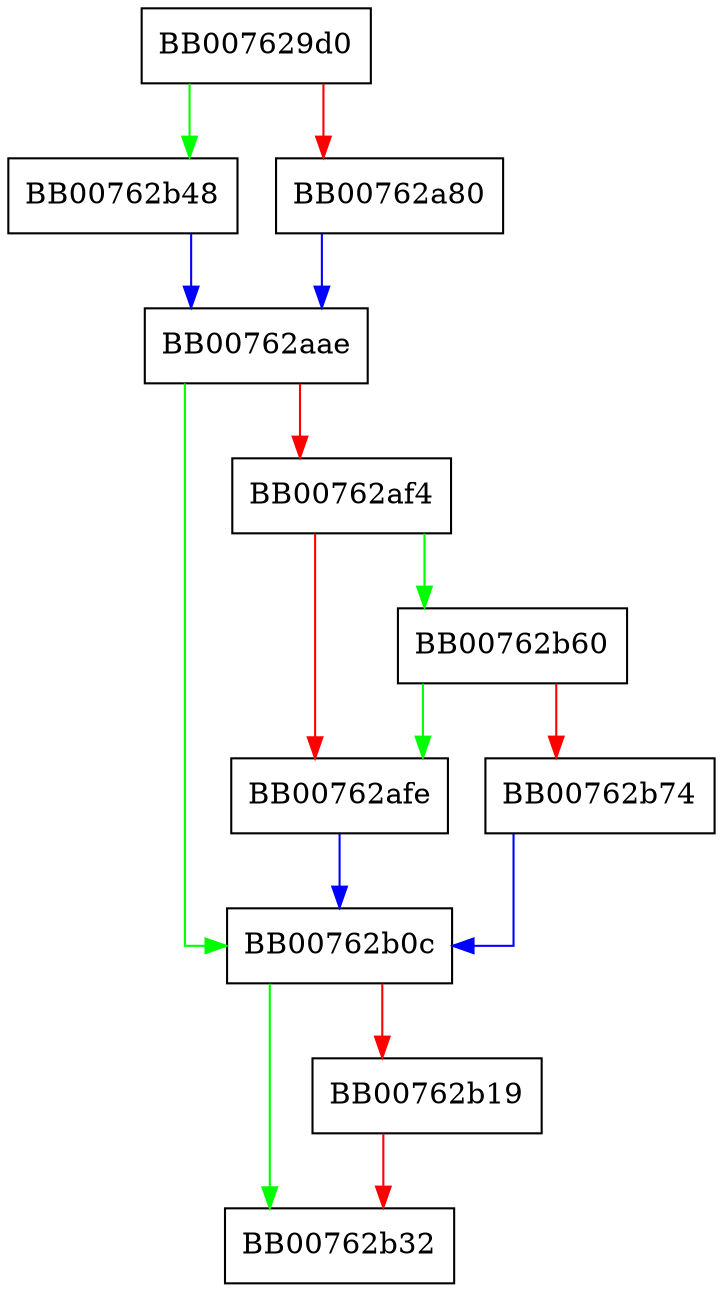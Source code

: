 digraph evp_pkey_ctx_ctrl_str_to_param {
  node [shape="box"];
  graph [splines=ortho];
  BB007629d0 -> BB00762b48 [color="green"];
  BB007629d0 -> BB00762a80 [color="red"];
  BB00762a80 -> BB00762aae [color="blue"];
  BB00762aae -> BB00762b0c [color="green"];
  BB00762aae -> BB00762af4 [color="red"];
  BB00762af4 -> BB00762b60 [color="green"];
  BB00762af4 -> BB00762afe [color="red"];
  BB00762afe -> BB00762b0c [color="blue"];
  BB00762b0c -> BB00762b32 [color="green"];
  BB00762b0c -> BB00762b19 [color="red"];
  BB00762b19 -> BB00762b32 [color="red"];
  BB00762b48 -> BB00762aae [color="blue"];
  BB00762b60 -> BB00762afe [color="green"];
  BB00762b60 -> BB00762b74 [color="red"];
  BB00762b74 -> BB00762b0c [color="blue"];
}